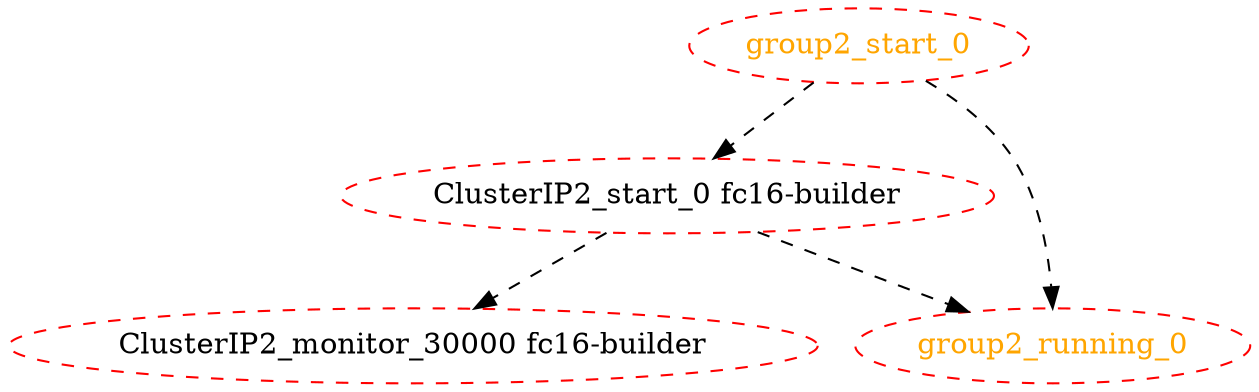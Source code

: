 digraph "g" {
"ClusterIP2_monitor_30000 fc16-builder" [ style=dashed color="red" fontcolor="black"  ]
"ClusterIP2_start_0 fc16-builder" -> "ClusterIP2_monitor_30000 fc16-builder" [ style = dashed]
"ClusterIP2_start_0 fc16-builder" -> "group2_running_0" [ style = dashed]
"ClusterIP2_start_0 fc16-builder" [ style=dashed color="red" fontcolor="black"  ]
"group2_running_0" [ style=dashed color="red" fontcolor="orange"  ]
"group2_start_0" -> "ClusterIP2_start_0 fc16-builder" [ style = dashed]
"group2_start_0" -> "group2_running_0" [ style = dashed]
"group2_start_0" [ style=dashed color="red" fontcolor="orange"  ]
}
